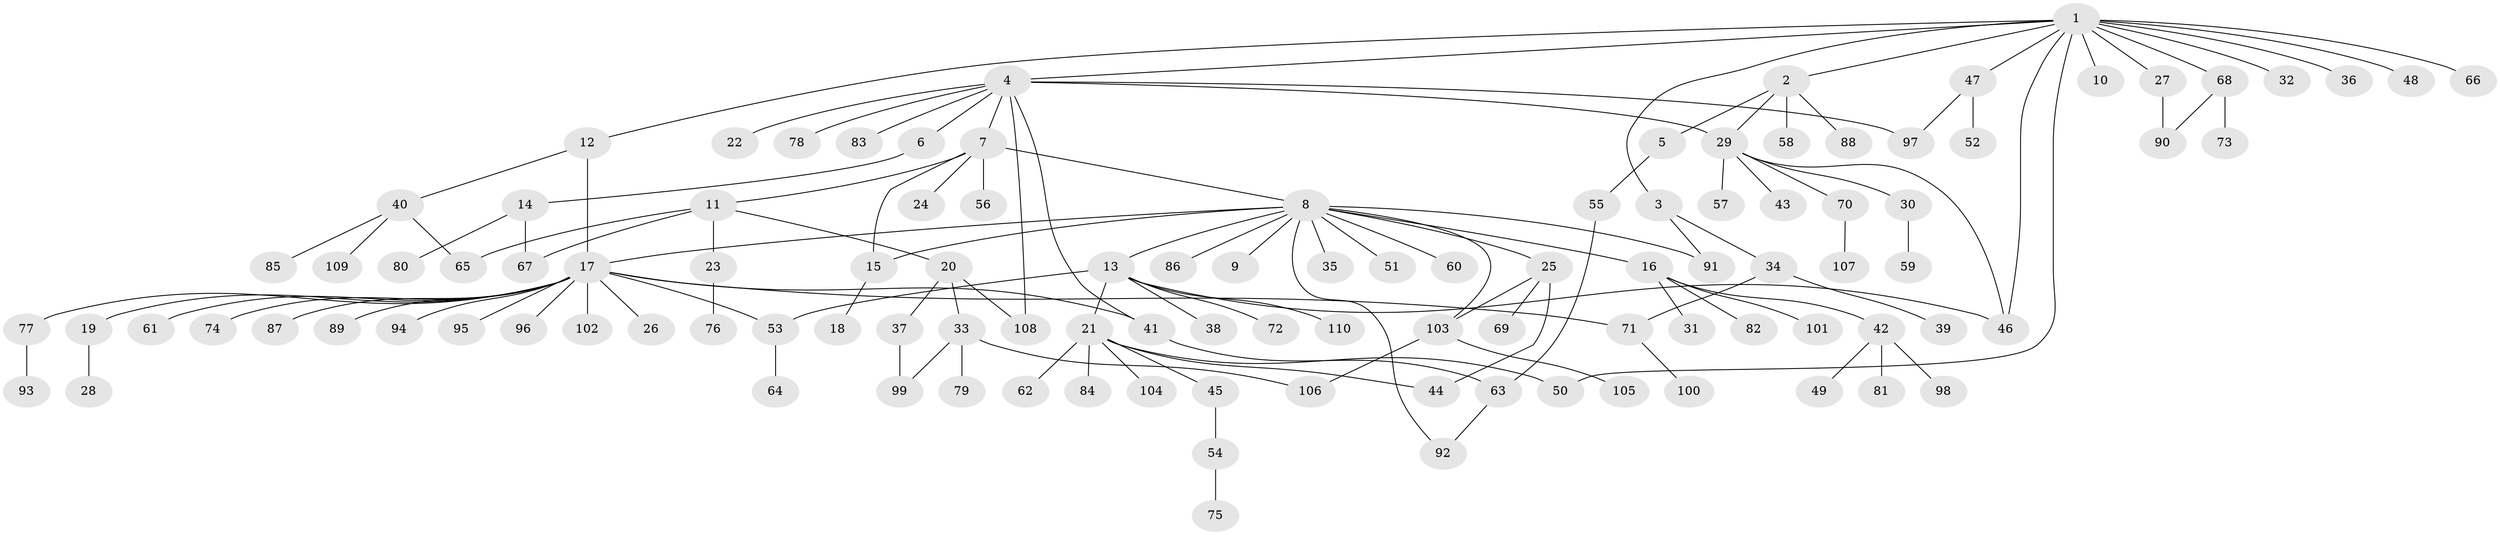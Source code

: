 // Generated by graph-tools (version 1.1) at 2025/50/03/09/25 03:50:00]
// undirected, 110 vertices, 130 edges
graph export_dot {
graph [start="1"]
  node [color=gray90,style=filled];
  1;
  2;
  3;
  4;
  5;
  6;
  7;
  8;
  9;
  10;
  11;
  12;
  13;
  14;
  15;
  16;
  17;
  18;
  19;
  20;
  21;
  22;
  23;
  24;
  25;
  26;
  27;
  28;
  29;
  30;
  31;
  32;
  33;
  34;
  35;
  36;
  37;
  38;
  39;
  40;
  41;
  42;
  43;
  44;
  45;
  46;
  47;
  48;
  49;
  50;
  51;
  52;
  53;
  54;
  55;
  56;
  57;
  58;
  59;
  60;
  61;
  62;
  63;
  64;
  65;
  66;
  67;
  68;
  69;
  70;
  71;
  72;
  73;
  74;
  75;
  76;
  77;
  78;
  79;
  80;
  81;
  82;
  83;
  84;
  85;
  86;
  87;
  88;
  89;
  90;
  91;
  92;
  93;
  94;
  95;
  96;
  97;
  98;
  99;
  100;
  101;
  102;
  103;
  104;
  105;
  106;
  107;
  108;
  109;
  110;
  1 -- 2;
  1 -- 3;
  1 -- 4;
  1 -- 10;
  1 -- 12;
  1 -- 27;
  1 -- 32;
  1 -- 36;
  1 -- 46;
  1 -- 47;
  1 -- 48;
  1 -- 50;
  1 -- 66;
  1 -- 68;
  2 -- 5;
  2 -- 29;
  2 -- 58;
  2 -- 88;
  3 -- 34;
  3 -- 91;
  4 -- 6;
  4 -- 7;
  4 -- 22;
  4 -- 29;
  4 -- 41;
  4 -- 78;
  4 -- 83;
  4 -- 97;
  4 -- 108;
  5 -- 55;
  6 -- 14;
  7 -- 8;
  7 -- 11;
  7 -- 15;
  7 -- 24;
  7 -- 56;
  8 -- 9;
  8 -- 13;
  8 -- 15;
  8 -- 16;
  8 -- 17;
  8 -- 25;
  8 -- 35;
  8 -- 51;
  8 -- 60;
  8 -- 86;
  8 -- 91;
  8 -- 92;
  8 -- 103;
  11 -- 20;
  11 -- 23;
  11 -- 65;
  11 -- 67;
  12 -- 17;
  12 -- 40;
  13 -- 21;
  13 -- 38;
  13 -- 46;
  13 -- 53;
  13 -- 72;
  13 -- 110;
  14 -- 67;
  14 -- 80;
  15 -- 18;
  16 -- 31;
  16 -- 42;
  16 -- 82;
  16 -- 101;
  17 -- 19;
  17 -- 26;
  17 -- 41;
  17 -- 53;
  17 -- 61;
  17 -- 71;
  17 -- 74;
  17 -- 77;
  17 -- 87;
  17 -- 89;
  17 -- 94;
  17 -- 95;
  17 -- 96;
  17 -- 102;
  19 -- 28;
  20 -- 33;
  20 -- 37;
  20 -- 108;
  21 -- 44;
  21 -- 45;
  21 -- 50;
  21 -- 62;
  21 -- 84;
  21 -- 104;
  23 -- 76;
  25 -- 44;
  25 -- 69;
  25 -- 103;
  27 -- 90;
  29 -- 30;
  29 -- 43;
  29 -- 46;
  29 -- 57;
  29 -- 70;
  30 -- 59;
  33 -- 79;
  33 -- 99;
  33 -- 106;
  34 -- 39;
  34 -- 71;
  37 -- 99;
  40 -- 65;
  40 -- 85;
  40 -- 109;
  41 -- 63;
  42 -- 49;
  42 -- 81;
  42 -- 98;
  45 -- 54;
  47 -- 52;
  47 -- 97;
  53 -- 64;
  54 -- 75;
  55 -- 63;
  63 -- 92;
  68 -- 73;
  68 -- 90;
  70 -- 107;
  71 -- 100;
  77 -- 93;
  103 -- 105;
  103 -- 106;
}

